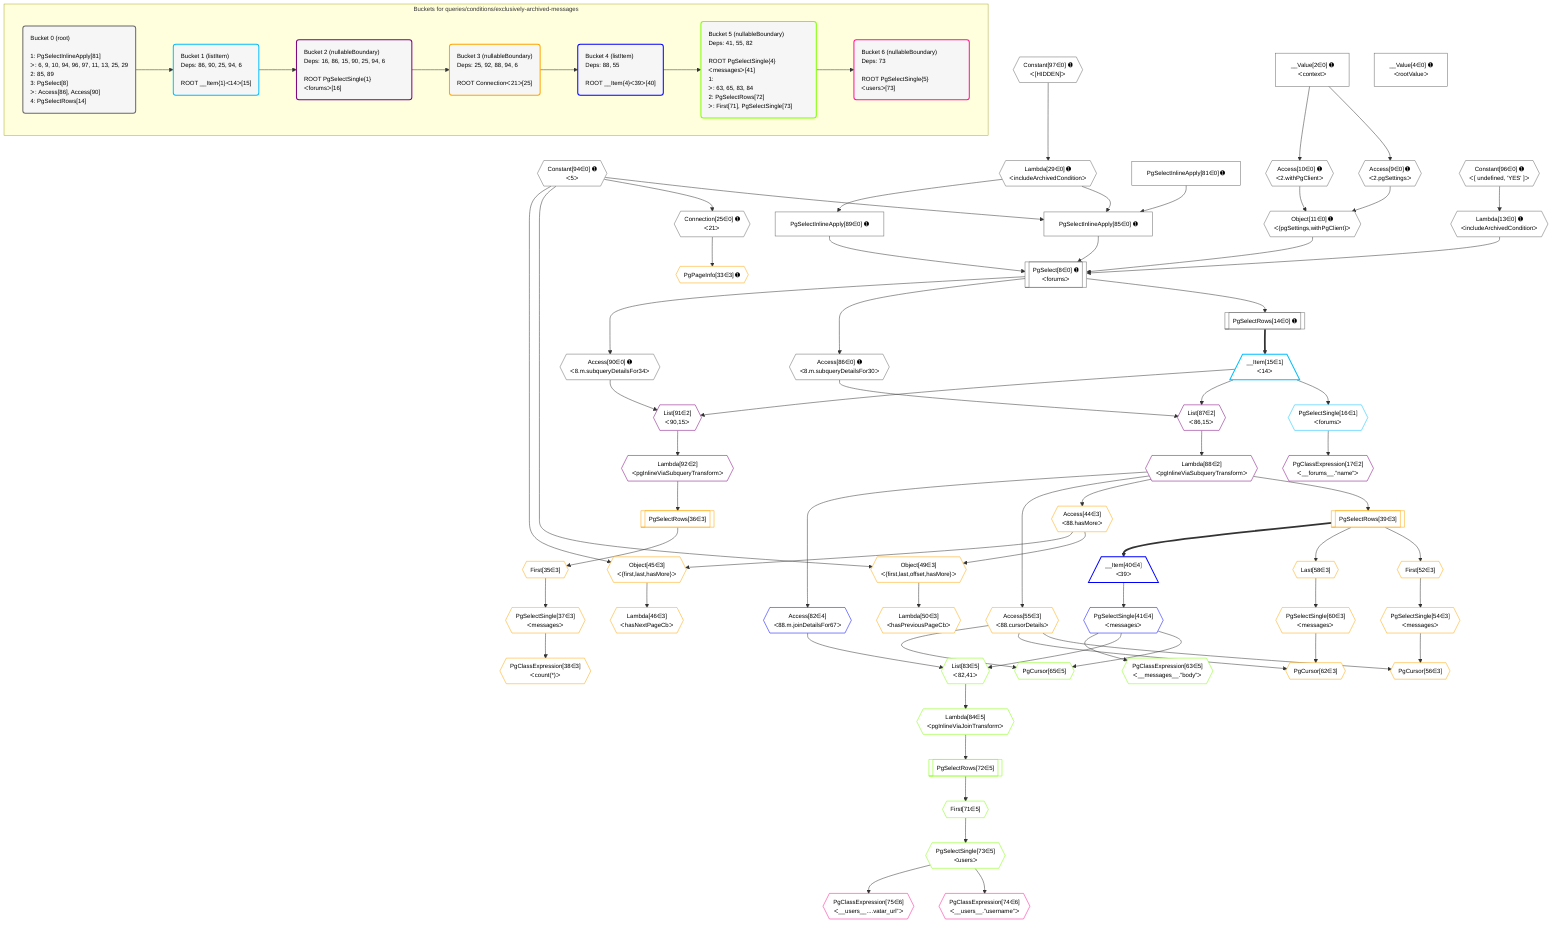 %%{init: {'themeVariables': { 'fontSize': '12px'}}}%%
graph TD
    classDef path fill:#eee,stroke:#000,color:#000
    classDef plan fill:#fff,stroke-width:1px,color:#000
    classDef itemplan fill:#fff,stroke-width:2px,color:#000
    classDef unbatchedplan fill:#dff,stroke-width:1px,color:#000
    classDef sideeffectplan fill:#fcc,stroke-width:2px,color:#000
    classDef bucket fill:#f6f6f6,color:#000,stroke-width:2px,text-align:left

    subgraph "Buckets for queries/conditions/exclusively-archived-messages"
    Bucket0("Bucket 0 (root)<br /><br />1: PgSelectInlineApply[81]<br />ᐳ: 6, 9, 10, 94, 96, 97, 11, 13, 25, 29<br />2: 85, 89<br />3: PgSelect[8]<br />ᐳ: Access[86], Access[90]<br />4: PgSelectRows[14]"):::bucket
    Bucket1("Bucket 1 (listItem)<br />Deps: 86, 90, 25, 94, 6<br /><br />ROOT __Item{1}ᐸ14ᐳ[15]"):::bucket
    Bucket2("Bucket 2 (nullableBoundary)<br />Deps: 16, 86, 15, 90, 25, 94, 6<br /><br />ROOT PgSelectSingle{1}ᐸforumsᐳ[16]"):::bucket
    Bucket3("Bucket 3 (nullableBoundary)<br />Deps: 25, 92, 88, 94, 6<br /><br />ROOT Connectionᐸ21ᐳ[25]"):::bucket
    Bucket4("Bucket 4 (listItem)<br />Deps: 88, 55<br /><br />ROOT __Item{4}ᐸ39ᐳ[40]"):::bucket
    Bucket5("Bucket 5 (nullableBoundary)<br />Deps: 41, 55, 82<br /><br />ROOT PgSelectSingle{4}ᐸmessagesᐳ[41]<br />1: <br />ᐳ: 63, 65, 83, 84<br />2: PgSelectRows[72]<br />ᐳ: First[71], PgSelectSingle[73]"):::bucket
    Bucket6("Bucket 6 (nullableBoundary)<br />Deps: 73<br /><br />ROOT PgSelectSingle{5}ᐸusersᐳ[73]"):::bucket
    end
    Bucket0 --> Bucket1
    Bucket1 --> Bucket2
    Bucket2 --> Bucket3
    Bucket3 --> Bucket4
    Bucket4 --> Bucket5
    Bucket5 --> Bucket6

    %% plan dependencies
    PgSelect8[["PgSelect[8∈0] ➊<br />ᐸforumsᐳ"]]:::plan
    Object11{{"Object[11∈0] ➊<br />ᐸ{pgSettings,withPgClient}ᐳ"}}:::plan
    Lambda13{{"Lambda[13∈0] ➊<br />ᐸincludeArchivedConditionᐳ"}}:::plan
    PgSelectInlineApply85["PgSelectInlineApply[85∈0] ➊"]:::plan
    PgSelectInlineApply89["PgSelectInlineApply[89∈0] ➊"]:::plan
    Object11 & Lambda13 & PgSelectInlineApply85 & PgSelectInlineApply89 --> PgSelect8
    Constant94{{"Constant[94∈0] ➊<br />ᐸ5ᐳ"}}:::plan
    Lambda29{{"Lambda[29∈0] ➊<br />ᐸincludeArchivedConditionᐳ"}}:::plan
    PgSelectInlineApply81["PgSelectInlineApply[81∈0] ➊"]:::plan
    Constant94 & Lambda29 & PgSelectInlineApply81 --> PgSelectInlineApply85
    Access9{{"Access[9∈0] ➊<br />ᐸ2.pgSettingsᐳ"}}:::plan
    Access10{{"Access[10∈0] ➊<br />ᐸ2.withPgClientᐳ"}}:::plan
    Access9 & Access10 --> Object11
    __Value2["__Value[2∈0] ➊<br />ᐸcontextᐳ"]:::plan
    __Value2 --> Access9
    __Value2 --> Access10
    Constant96{{"Constant[96∈0] ➊<br />ᐸ[ undefined, 'YES' ]ᐳ"}}:::plan
    Constant96 --> Lambda13
    PgSelectRows14[["PgSelectRows[14∈0] ➊"]]:::plan
    PgSelect8 --> PgSelectRows14
    Connection25{{"Connection[25∈0] ➊<br />ᐸ21ᐳ"}}:::plan
    Constant94 --> Connection25
    Constant97{{"Constant[97∈0] ➊<br />ᐸ[HIDDEN]ᐳ"}}:::plan
    Constant97 --> Lambda29
    Access86{{"Access[86∈0] ➊<br />ᐸ8.m.subqueryDetailsFor30ᐳ"}}:::plan
    PgSelect8 --> Access86
    Lambda29 --> PgSelectInlineApply89
    Access90{{"Access[90∈0] ➊<br />ᐸ8.m.subqueryDetailsFor34ᐳ"}}:::plan
    PgSelect8 --> Access90
    __Value4["__Value[4∈0] ➊<br />ᐸrootValueᐳ"]:::plan
    __Item15[/"__Item[15∈1]<br />ᐸ14ᐳ"\]:::itemplan
    PgSelectRows14 ==> __Item15
    PgSelectSingle16{{"PgSelectSingle[16∈1]<br />ᐸforumsᐳ"}}:::plan
    __Item15 --> PgSelectSingle16
    List87{{"List[87∈2]<br />ᐸ86,15ᐳ"}}:::plan
    Access86 & __Item15 --> List87
    List91{{"List[91∈2]<br />ᐸ90,15ᐳ"}}:::plan
    Access90 & __Item15 --> List91
    PgClassExpression17{{"PgClassExpression[17∈2]<br />ᐸ__forums__.”name”ᐳ"}}:::plan
    PgSelectSingle16 --> PgClassExpression17
    Lambda88{{"Lambda[88∈2]<br />ᐸpgInlineViaSubqueryTransformᐳ"}}:::plan
    List87 --> Lambda88
    Lambda92{{"Lambda[92∈2]<br />ᐸpgInlineViaSubqueryTransformᐳ"}}:::plan
    List91 --> Lambda92
    Object49{{"Object[49∈3]<br />ᐸ{first,last,offset,hasMore}ᐳ"}}:::plan
    Access44{{"Access[44∈3]<br />ᐸ88.hasMoreᐳ"}}:::plan
    Constant94 & Access44 --> Object49
    Object45{{"Object[45∈3]<br />ᐸ{first,last,hasMore}ᐳ"}}:::plan
    Constant94 & Access44 --> Object45
    PgCursor56{{"PgCursor[56∈3]"}}:::plan
    PgSelectSingle54{{"PgSelectSingle[54∈3]<br />ᐸmessagesᐳ"}}:::plan
    Access55{{"Access[55∈3]<br />ᐸ88.cursorDetailsᐳ"}}:::plan
    PgSelectSingle54 & Access55 --> PgCursor56
    PgCursor62{{"PgCursor[62∈3]"}}:::plan
    PgSelectSingle60{{"PgSelectSingle[60∈3]<br />ᐸmessagesᐳ"}}:::plan
    PgSelectSingle60 & Access55 --> PgCursor62
    PgPageInfo33{{"PgPageInfo[33∈3] ➊"}}:::plan
    Connection25 --> PgPageInfo33
    First35{{"First[35∈3]"}}:::plan
    PgSelectRows36[["PgSelectRows[36∈3]"]]:::plan
    PgSelectRows36 --> First35
    Lambda92 --> PgSelectRows36
    PgSelectSingle37{{"PgSelectSingle[37∈3]<br />ᐸmessagesᐳ"}}:::plan
    First35 --> PgSelectSingle37
    PgClassExpression38{{"PgClassExpression[38∈3]<br />ᐸcount(*)ᐳ"}}:::plan
    PgSelectSingle37 --> PgClassExpression38
    PgSelectRows39[["PgSelectRows[39∈3]"]]:::plan
    Lambda88 --> PgSelectRows39
    Lambda88 --> Access44
    Lambda46{{"Lambda[46∈3]<br />ᐸhasNextPageCbᐳ"}}:::plan
    Object45 --> Lambda46
    Lambda50{{"Lambda[50∈3]<br />ᐸhasPreviousPageCbᐳ"}}:::plan
    Object49 --> Lambda50
    First52{{"First[52∈3]"}}:::plan
    PgSelectRows39 --> First52
    First52 --> PgSelectSingle54
    Lambda88 --> Access55
    Last58{{"Last[58∈3]"}}:::plan
    PgSelectRows39 --> Last58
    Last58 --> PgSelectSingle60
    __Item40[/"__Item[40∈4]<br />ᐸ39ᐳ"\]:::itemplan
    PgSelectRows39 ==> __Item40
    PgSelectSingle41{{"PgSelectSingle[41∈4]<br />ᐸmessagesᐳ"}}:::plan
    __Item40 --> PgSelectSingle41
    Access82{{"Access[82∈4]<br />ᐸ88.m.joinDetailsFor67ᐳ"}}:::plan
    Lambda88 --> Access82
    PgCursor65{{"PgCursor[65∈5]"}}:::plan
    PgSelectSingle41 & Access55 --> PgCursor65
    List83{{"List[83∈5]<br />ᐸ82,41ᐳ"}}:::plan
    Access82 & PgSelectSingle41 --> List83
    PgClassExpression63{{"PgClassExpression[63∈5]<br />ᐸ__messages__.”body”ᐳ"}}:::plan
    PgSelectSingle41 --> PgClassExpression63
    First71{{"First[71∈5]"}}:::plan
    PgSelectRows72[["PgSelectRows[72∈5]"]]:::plan
    PgSelectRows72 --> First71
    Lambda84{{"Lambda[84∈5]<br />ᐸpgInlineViaJoinTransformᐳ"}}:::plan
    Lambda84 --> PgSelectRows72
    PgSelectSingle73{{"PgSelectSingle[73∈5]<br />ᐸusersᐳ"}}:::plan
    First71 --> PgSelectSingle73
    List83 --> Lambda84
    PgClassExpression74{{"PgClassExpression[74∈6]<br />ᐸ__users__.”username”ᐳ"}}:::plan
    PgSelectSingle73 --> PgClassExpression74
    PgClassExpression75{{"PgClassExpression[75∈6]<br />ᐸ__users__....vatar_url”ᐳ"}}:::plan
    PgSelectSingle73 --> PgClassExpression75

    %% define steps
    classDef bucket0 stroke:#696969
    class Bucket0,__Value2,__Value4,PgSelect8,Access9,Access10,Object11,Lambda13,PgSelectRows14,Connection25,Lambda29,PgSelectInlineApply81,PgSelectInlineApply85,Access86,PgSelectInlineApply89,Access90,Constant94,Constant96,Constant97 bucket0
    classDef bucket1 stroke:#00bfff
    class Bucket1,__Item15,PgSelectSingle16 bucket1
    classDef bucket2 stroke:#7f007f
    class Bucket2,PgClassExpression17,List87,Lambda88,List91,Lambda92 bucket2
    classDef bucket3 stroke:#ffa500
    class Bucket3,PgPageInfo33,First35,PgSelectRows36,PgSelectSingle37,PgClassExpression38,PgSelectRows39,Access44,Object45,Lambda46,Object49,Lambda50,First52,PgSelectSingle54,Access55,PgCursor56,Last58,PgSelectSingle60,PgCursor62 bucket3
    classDef bucket4 stroke:#0000ff
    class Bucket4,__Item40,PgSelectSingle41,Access82 bucket4
    classDef bucket5 stroke:#7fff00
    class Bucket5,PgClassExpression63,PgCursor65,First71,PgSelectRows72,PgSelectSingle73,List83,Lambda84 bucket5
    classDef bucket6 stroke:#ff1493
    class Bucket6,PgClassExpression74,PgClassExpression75 bucket6